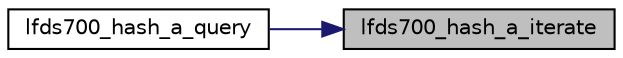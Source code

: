 digraph "lfds700_hash_a_iterate"
{
 // LATEX_PDF_SIZE
  edge [fontname="Helvetica",fontsize="10",labelfontname="Helvetica",labelfontsize="10"];
  node [fontname="Helvetica",fontsize="10",shape=record];
  rankdir="RL";
  Node1 [label="lfds700_hash_a_iterate",height=0.2,width=0.4,color="black", fillcolor="grey75", style="filled", fontcolor="black",tooltip=" "];
  Node1 -> Node2 [dir="back",color="midnightblue",fontsize="10",style="solid",fontname="Helvetica"];
  Node2 [label="lfds700_hash_a_query",height=0.2,width=0.4,color="black", fillcolor="white", style="filled",URL="$lfds700__hash__addonly__query_8c.html#ac1c2fa58a83065967bf47e728db24d1f",tooltip=" "];
}
